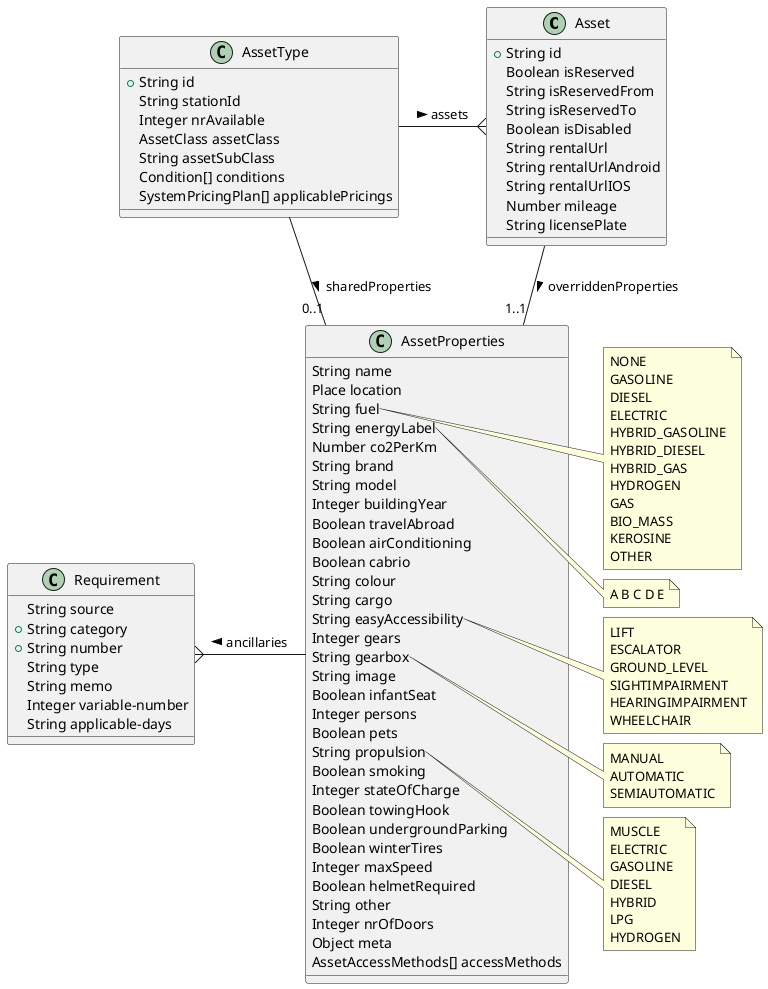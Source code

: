@startuml generated
class Asset {
 +String id
  Boolean isReserved
  String isReservedFrom
  String isReservedTo
  Boolean isDisabled
  String rentalUrl
  String rentalUrlAndroid
  String rentalUrlIOS
  Number mileage
  String licensePlate
}
Asset --  "1..1" AssetProperties : overriddenProperties >
class AssetProperties {
  String name
  Place location
  String fuel
  String energyLabel
  Number co2PerKm
  String brand
  String model
  Integer buildingYear
  Boolean travelAbroad
  Boolean airConditioning
  Boolean cabrio
  String colour
  String cargo
  String easyAccessibility
  Integer gears
  String gearbox
  String image
  Boolean infantSeat
  Integer persons
  Boolean pets
  String propulsion
  Boolean smoking
  Integer stateOfCharge
  Boolean towingHook
  Boolean undergroundParking
  Boolean winterTires
  Integer maxSpeed
  Boolean helmetRequired
  String other
  Integer nrOfDoors
  Object meta
  AssetAccessMethods[] accessMethods
}
note right of AssetProperties::fuel
NONE
GASOLINE
DIESEL
ELECTRIC
HYBRID_GASOLINE
HYBRID_DIESEL
HYBRID_GAS
HYDROGEN
GAS
BIO_MASS
KEROSINE
OTHER
end note
note right of AssetProperties::energyLabel
A B C D E
end note
note right of AssetProperties::easyAccessibility
LIFT
ESCALATOR
GROUND_LEVEL
SIGHTIMPAIRMENT
HEARINGIMPAIRMENT
WHEELCHAIR
end note
note right of AssetProperties::gearbox
MANUAL
AUTOMATIC
SEMIAUTOMATIC
end note
note right of AssetProperties::propulsion
MUSCLE
ELECTRIC
GASOLINE
DIESEL
HYBRID
LPG
HYDROGEN
end note
AssetProperties -left-{ Requirement : ancillaries >
class Requirement {
  String source
 +String category
 +String number
  String type
  String memo
  Integer variable-number
  String applicable-days
}
class AssetType {
 +String id
  String stationId
  Integer nrAvailable
  AssetClass assetClass
  String assetSubClass
  Condition[] conditions
  SystemPricingPlan[] applicablePricings
}
AssetType -{ Asset : assets >
AssetType --  "0..1" AssetProperties : sharedProperties >
@enduml

